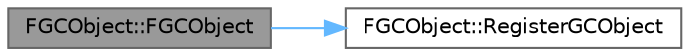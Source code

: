 digraph "FGCObject::FGCObject"
{
 // INTERACTIVE_SVG=YES
 // LATEX_PDF_SIZE
  bgcolor="transparent";
  edge [fontname=Helvetica,fontsize=10,labelfontname=Helvetica,labelfontsize=10];
  node [fontname=Helvetica,fontsize=10,shape=box,height=0.2,width=0.4];
  rankdir="LR";
  Node1 [id="Node000001",label="FGCObject::FGCObject",height=0.2,width=0.4,color="gray40", fillcolor="grey60", style="filled", fontcolor="black",tooltip="Tells the global object that forwards AddReferencedObjects calls on to objects that a new object is r..."];
  Node1 -> Node2 [id="edge1_Node000001_Node000002",color="steelblue1",style="solid",tooltip=" "];
  Node2 [id="Node000002",label="FGCObject::RegisterGCObject",height=0.2,width=0.4,color="grey40", fillcolor="white", style="filled",URL="$d1/d9e/classFGCObject.html#a6ad5c0e67a614dcac625d27631114832",tooltip="Register with GC, only needed if constructed with EFlags::RegisterLater or after unregistering."];
}
